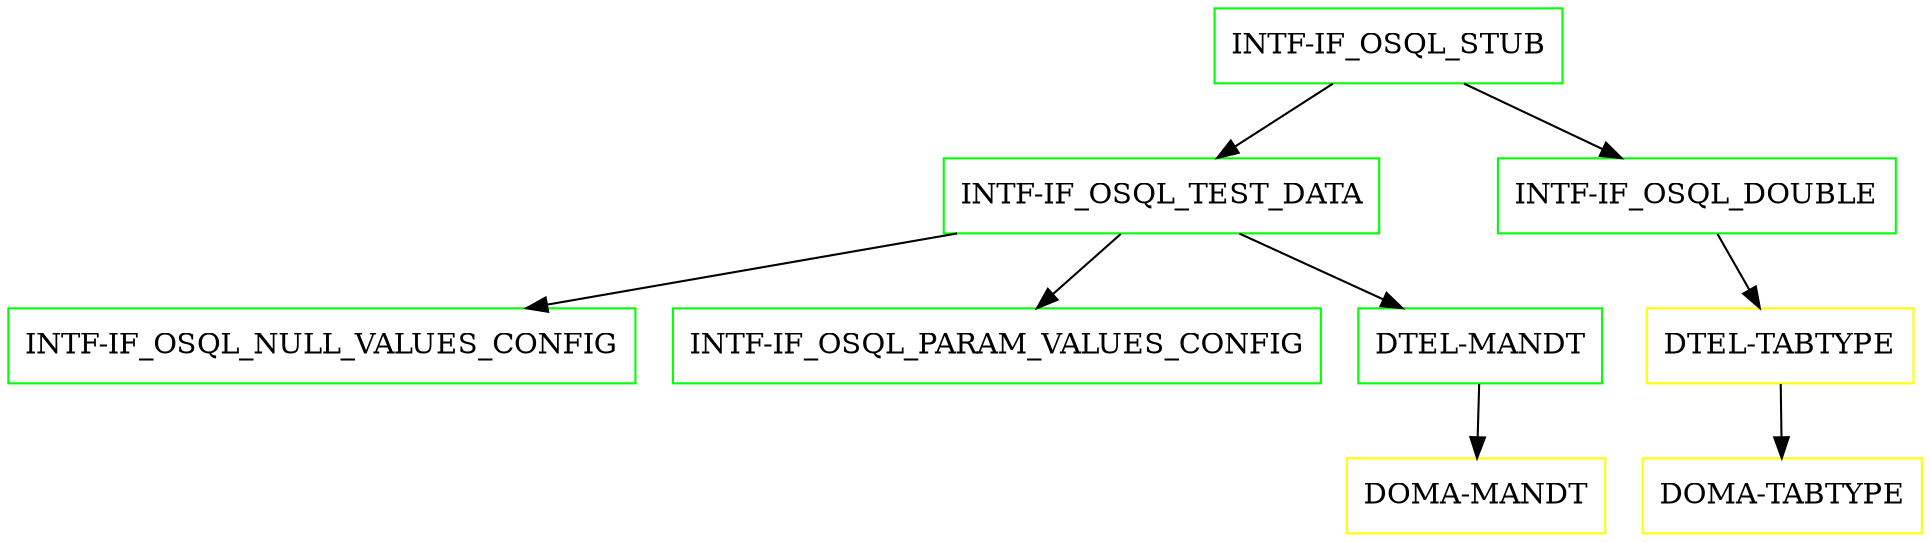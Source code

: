 digraph G {
  "INTF-IF_OSQL_STUB" [shape=box,color=green];
  "INTF-IF_OSQL_TEST_DATA" [shape=box,color=green,URL="./INTF_IF_OSQL_TEST_DATA.html"];
  "INTF-IF_OSQL_NULL_VALUES_CONFIG" [shape=box,color=green,URL="./INTF_IF_OSQL_NULL_VALUES_CONFIG.html"];
  "INTF-IF_OSQL_PARAM_VALUES_CONFIG" [shape=box,color=green,URL="./INTF_IF_OSQL_PARAM_VALUES_CONFIG.html"];
  "DTEL-MANDT" [shape=box,color=green,URL="./DTEL_MANDT.html"];
  "DOMA-MANDT" [shape=box,color=yellow,URL="./DOMA_MANDT.html"];
  "INTF-IF_OSQL_DOUBLE" [shape=box,color=green,URL="./INTF_IF_OSQL_DOUBLE.html"];
  "DTEL-TABTYPE" [shape=box,color=yellow,URL="./DTEL_TABTYPE.html"];
  "DOMA-TABTYPE" [shape=box,color=yellow,URL="./DOMA_TABTYPE.html"];
  "INTF-IF_OSQL_STUB" -> "INTF-IF_OSQL_DOUBLE";
  "INTF-IF_OSQL_STUB" -> "INTF-IF_OSQL_TEST_DATA";
  "INTF-IF_OSQL_TEST_DATA" -> "DTEL-MANDT";
  "INTF-IF_OSQL_TEST_DATA" -> "INTF-IF_OSQL_PARAM_VALUES_CONFIG";
  "INTF-IF_OSQL_TEST_DATA" -> "INTF-IF_OSQL_NULL_VALUES_CONFIG";
  "DTEL-MANDT" -> "DOMA-MANDT";
  "INTF-IF_OSQL_DOUBLE" -> "DTEL-TABTYPE";
  "DTEL-TABTYPE" -> "DOMA-TABTYPE";
}
